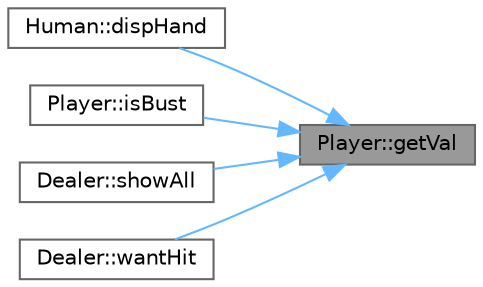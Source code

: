 digraph "Player::getVal"
{
 // INTERACTIVE_SVG=YES
 // LATEX_PDF_SIZE
  bgcolor="transparent";
  edge [fontname=Helvetica,fontsize=10,labelfontname=Helvetica,labelfontsize=10];
  node [fontname=Helvetica,fontsize=10,shape=box,height=0.2,width=0.4];
  rankdir="RL";
  Node1 [id="Node000001",label="Player::getVal",height=0.2,width=0.4,color="gray40", fillcolor="grey60", style="filled", fontcolor="black",tooltip="Calculate hand value."];
  Node1 -> Node2 [id="edge9_Node000001_Node000002",dir="back",color="steelblue1",style="solid",tooltip=" "];
  Node2 [id="Node000002",label="Human::dispHand",height=0.2,width=0.4,color="grey40", fillcolor="white", style="filled",URL="$class_human.html#a41589a8a97907c66a633f2aecab9c440",tooltip="Display human player's hand."];
  Node1 -> Node3 [id="edge10_Node000001_Node000003",dir="back",color="steelblue1",style="solid",tooltip=" "];
  Node3 [id="Node000003",label="Player::isBust",height=0.2,width=0.4,color="grey40", fillcolor="white", style="filled",URL="$class_player.html#ac87d002aca38e7e814d5bf6e97c432e1",tooltip="Check if hand value exceeds 21."];
  Node1 -> Node4 [id="edge11_Node000001_Node000004",dir="back",color="steelblue1",style="solid",tooltip=" "];
  Node4 [id="Node000004",label="Dealer::showAll",height=0.2,width=0.4,color="grey40", fillcolor="white", style="filled",URL="$class_dealer.html#a6b2d9774b8d0cff1595f38c6f891bf77",tooltip="Display all cards in dealer's hand."];
  Node1 -> Node5 [id="edge12_Node000001_Node000005",dir="back",color="steelblue1",style="solid",tooltip=" "];
  Node5 [id="Node000005",label="Dealer::wantHit",height=0.2,width=0.4,color="grey40", fillcolor="white", style="filled",URL="$class_dealer.html#a832662f2a7de35cdb6c3c68259056278",tooltip="Get dealer's hit decision based on rules."];
}
